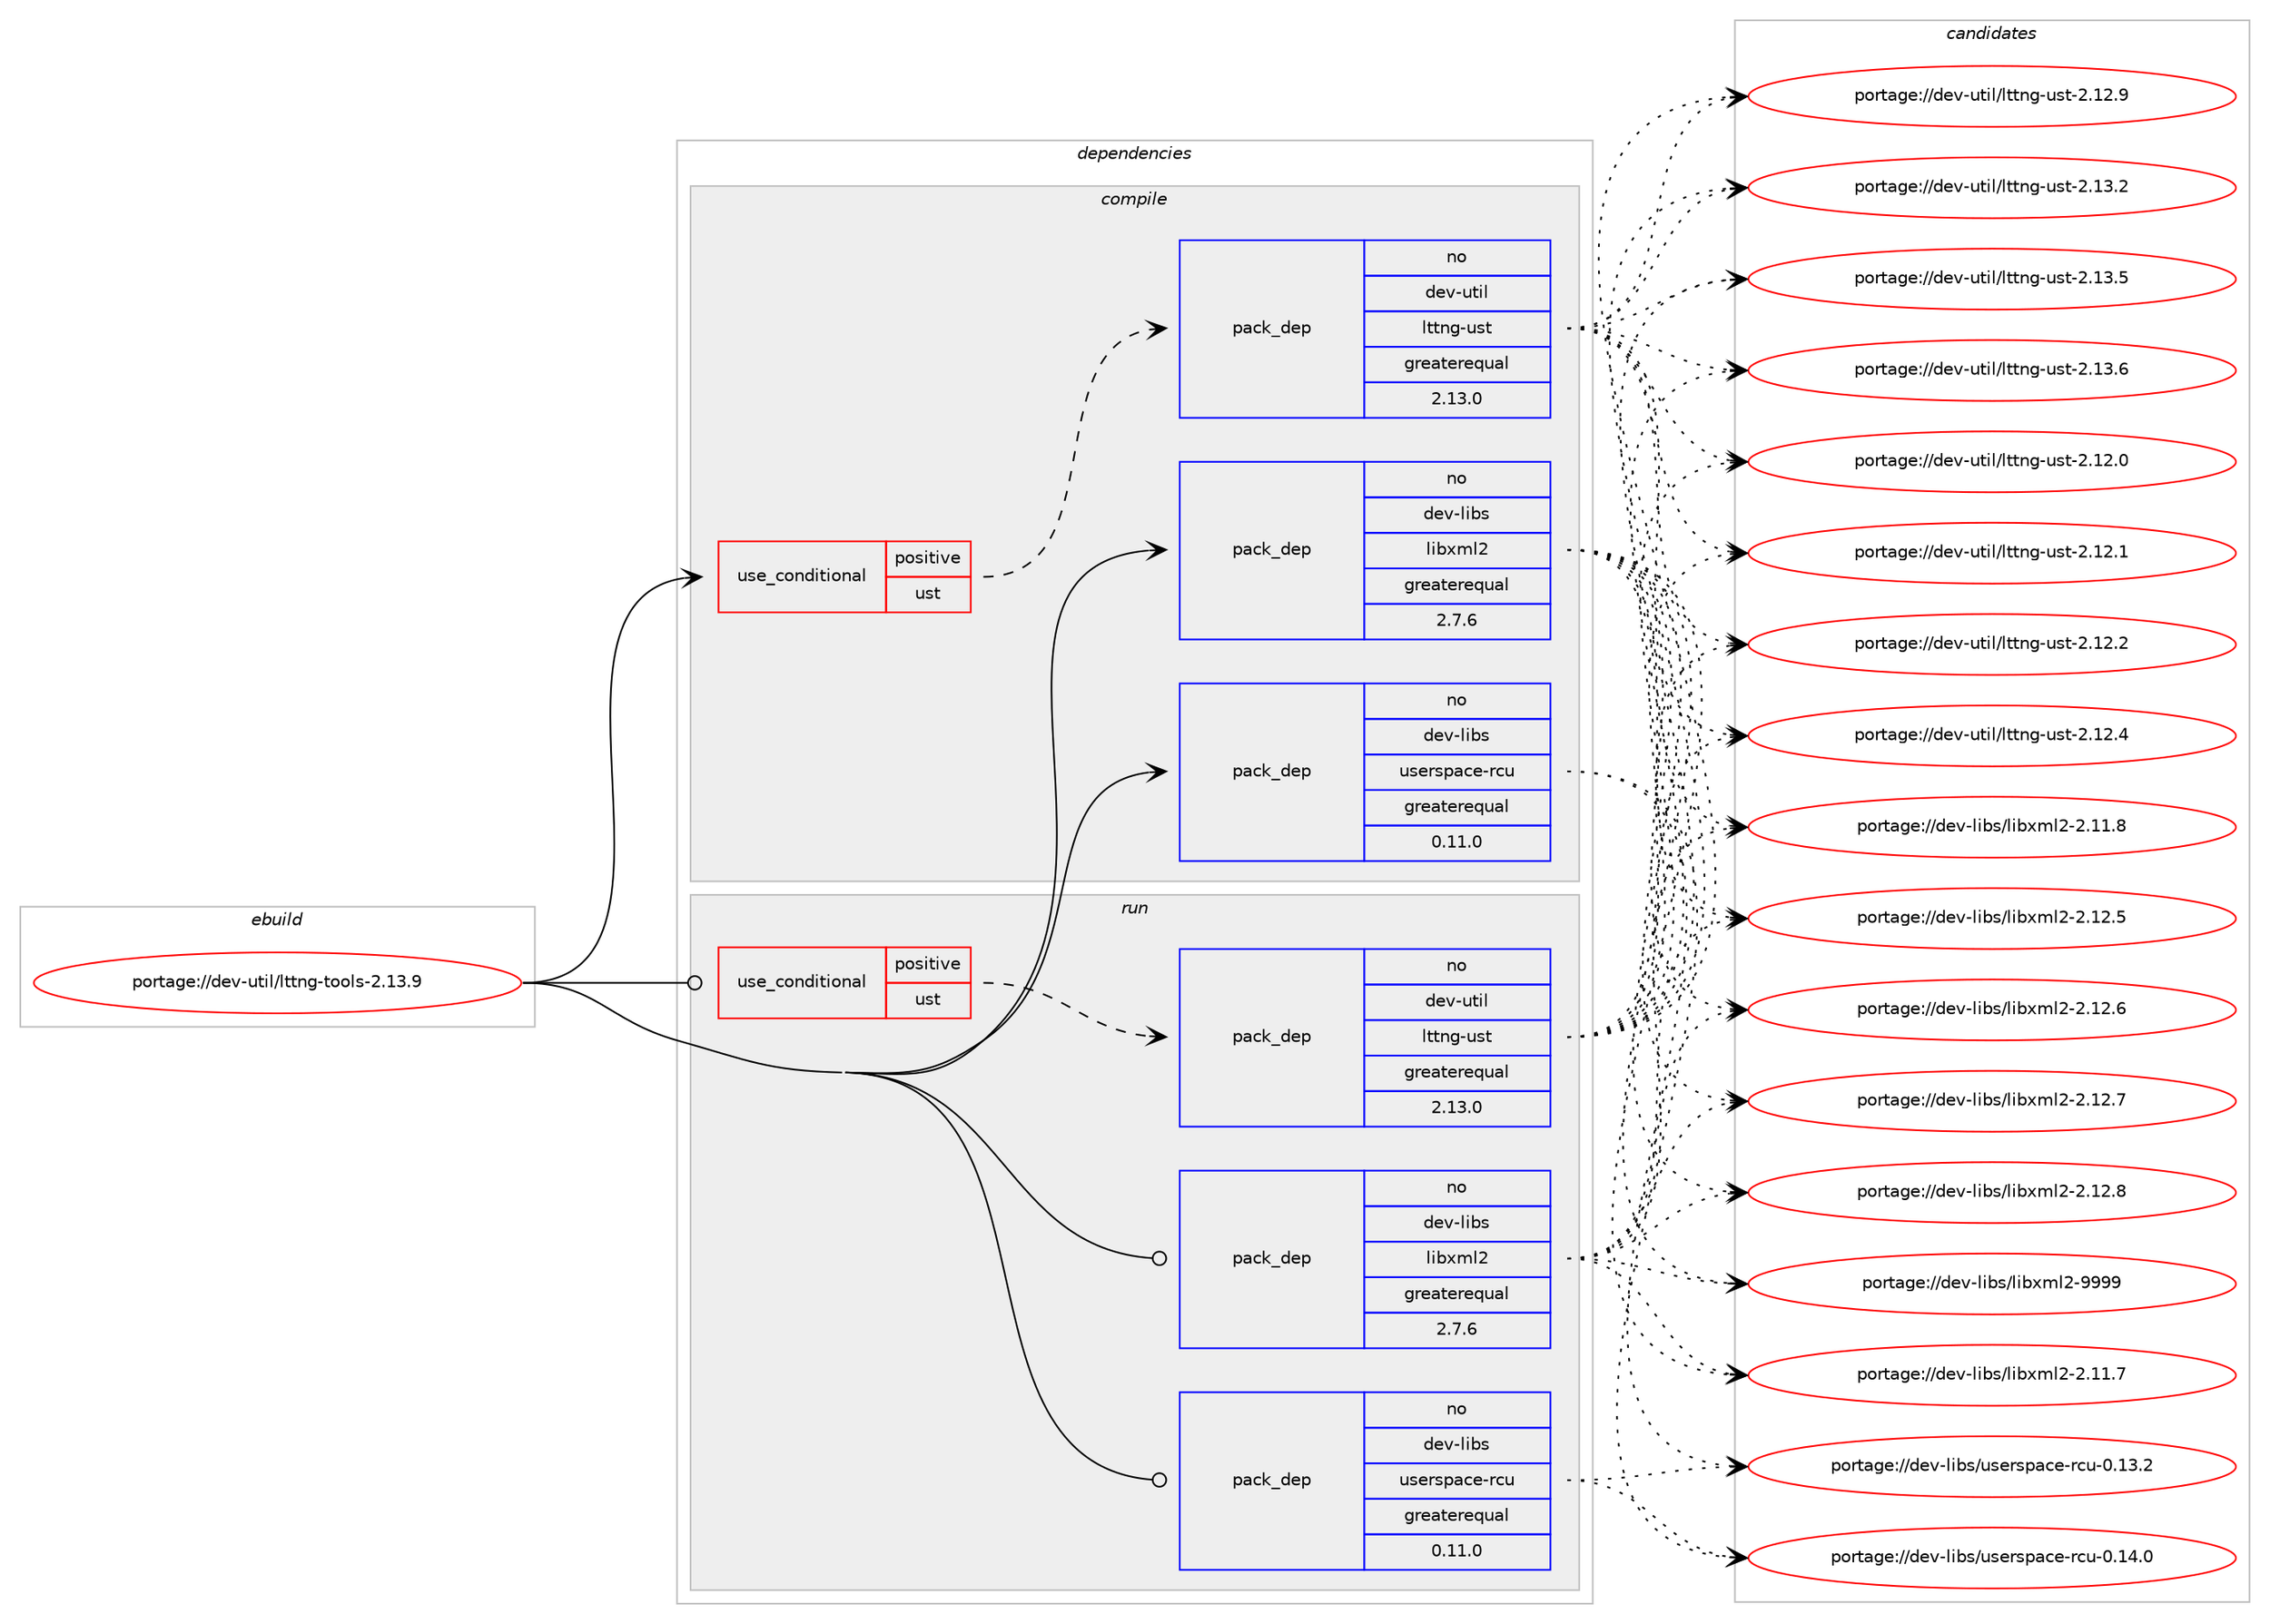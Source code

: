 digraph prolog {

# *************
# Graph options
# *************

newrank=true;
concentrate=true;
compound=true;
graph [rankdir=LR,fontname=Helvetica,fontsize=10,ranksep=1.5];#, ranksep=2.5, nodesep=0.2];
edge  [arrowhead=vee];
node  [fontname=Helvetica,fontsize=10];

# **********
# The ebuild
# **********

subgraph cluster_leftcol {
color=gray;
rank=same;
label=<<i>ebuild</i>>;
id [label="portage://dev-util/lttng-tools-2.13.9", color=red, width=4, href="../dev-util/lttng-tools-2.13.9.svg"];
}

# ****************
# The dependencies
# ****************

subgraph cluster_midcol {
color=gray;
label=<<i>dependencies</i>>;
subgraph cluster_compile {
fillcolor="#eeeeee";
style=filled;
label=<<i>compile</i>>;
subgraph cond59493 {
dependency110796 [label=<<TABLE BORDER="0" CELLBORDER="1" CELLSPACING="0" CELLPADDING="4"><TR><TD ROWSPAN="3" CELLPADDING="10">use_conditional</TD></TR><TR><TD>positive</TD></TR><TR><TD>ust</TD></TR></TABLE>>, shape=none, color=red];
subgraph pack49889 {
dependency110797 [label=<<TABLE BORDER="0" CELLBORDER="1" CELLSPACING="0" CELLPADDING="4" WIDTH="220"><TR><TD ROWSPAN="6" CELLPADDING="30">pack_dep</TD></TR><TR><TD WIDTH="110">no</TD></TR><TR><TD>dev-util</TD></TR><TR><TD>lttng-ust</TD></TR><TR><TD>greaterequal</TD></TR><TR><TD>2.13.0</TD></TR></TABLE>>, shape=none, color=blue];
}
dependency110796:e -> dependency110797:w [weight=20,style="dashed",arrowhead="vee"];
}
id:e -> dependency110796:w [weight=20,style="solid",arrowhead="vee"];
subgraph pack49890 {
dependency110798 [label=<<TABLE BORDER="0" CELLBORDER="1" CELLSPACING="0" CELLPADDING="4" WIDTH="220"><TR><TD ROWSPAN="6" CELLPADDING="30">pack_dep</TD></TR><TR><TD WIDTH="110">no</TD></TR><TR><TD>dev-libs</TD></TR><TR><TD>libxml2</TD></TR><TR><TD>greaterequal</TD></TR><TR><TD>2.7.6</TD></TR></TABLE>>, shape=none, color=blue];
}
id:e -> dependency110798:w [weight=20,style="solid",arrowhead="vee"];
# *** BEGIN UNKNOWN DEPENDENCY TYPE (TODO) ***
# id -> package_dependency(portage://dev-util/lttng-tools-2.13.9,install,no,dev-libs,popt,none,[,,],[],[])
# *** END UNKNOWN DEPENDENCY TYPE (TODO) ***

subgraph pack49891 {
dependency110799 [label=<<TABLE BORDER="0" CELLBORDER="1" CELLSPACING="0" CELLPADDING="4" WIDTH="220"><TR><TD ROWSPAN="6" CELLPADDING="30">pack_dep</TD></TR><TR><TD WIDTH="110">no</TD></TR><TR><TD>dev-libs</TD></TR><TR><TD>userspace-rcu</TD></TR><TR><TD>greaterequal</TD></TR><TR><TD>0.11.0</TD></TR></TABLE>>, shape=none, color=blue];
}
id:e -> dependency110799:w [weight=20,style="solid",arrowhead="vee"];
}
subgraph cluster_compileandrun {
fillcolor="#eeeeee";
style=filled;
label=<<i>compile and run</i>>;
}
subgraph cluster_run {
fillcolor="#eeeeee";
style=filled;
label=<<i>run</i>>;
subgraph cond59494 {
dependency110800 [label=<<TABLE BORDER="0" CELLBORDER="1" CELLSPACING="0" CELLPADDING="4"><TR><TD ROWSPAN="3" CELLPADDING="10">use_conditional</TD></TR><TR><TD>positive</TD></TR><TR><TD>ust</TD></TR></TABLE>>, shape=none, color=red];
subgraph pack49892 {
dependency110801 [label=<<TABLE BORDER="0" CELLBORDER="1" CELLSPACING="0" CELLPADDING="4" WIDTH="220"><TR><TD ROWSPAN="6" CELLPADDING="30">pack_dep</TD></TR><TR><TD WIDTH="110">no</TD></TR><TR><TD>dev-util</TD></TR><TR><TD>lttng-ust</TD></TR><TR><TD>greaterequal</TD></TR><TR><TD>2.13.0</TD></TR></TABLE>>, shape=none, color=blue];
}
dependency110800:e -> dependency110801:w [weight=20,style="dashed",arrowhead="vee"];
}
id:e -> dependency110800:w [weight=20,style="solid",arrowhead="odot"];
subgraph pack49893 {
dependency110802 [label=<<TABLE BORDER="0" CELLBORDER="1" CELLSPACING="0" CELLPADDING="4" WIDTH="220"><TR><TD ROWSPAN="6" CELLPADDING="30">pack_dep</TD></TR><TR><TD WIDTH="110">no</TD></TR><TR><TD>dev-libs</TD></TR><TR><TD>libxml2</TD></TR><TR><TD>greaterequal</TD></TR><TR><TD>2.7.6</TD></TR></TABLE>>, shape=none, color=blue];
}
id:e -> dependency110802:w [weight=20,style="solid",arrowhead="odot"];
# *** BEGIN UNKNOWN DEPENDENCY TYPE (TODO) ***
# id -> package_dependency(portage://dev-util/lttng-tools-2.13.9,run,no,dev-libs,popt,none,[,,],[],[])
# *** END UNKNOWN DEPENDENCY TYPE (TODO) ***

subgraph pack49894 {
dependency110803 [label=<<TABLE BORDER="0" CELLBORDER="1" CELLSPACING="0" CELLPADDING="4" WIDTH="220"><TR><TD ROWSPAN="6" CELLPADDING="30">pack_dep</TD></TR><TR><TD WIDTH="110">no</TD></TR><TR><TD>dev-libs</TD></TR><TR><TD>userspace-rcu</TD></TR><TR><TD>greaterequal</TD></TR><TR><TD>0.11.0</TD></TR></TABLE>>, shape=none, color=blue];
}
id:e -> dependency110803:w [weight=20,style="solid",arrowhead="odot"];
}
}

# **************
# The candidates
# **************

subgraph cluster_choices {
rank=same;
color=gray;
label=<<i>candidates</i>>;

subgraph choice49889 {
color=black;
nodesep=1;
choice10010111845117116105108471081161161101034511711511645504649504648 [label="portage://dev-util/lttng-ust-2.12.0", color=red, width=4,href="../dev-util/lttng-ust-2.12.0.svg"];
choice10010111845117116105108471081161161101034511711511645504649504649 [label="portage://dev-util/lttng-ust-2.12.1", color=red, width=4,href="../dev-util/lttng-ust-2.12.1.svg"];
choice10010111845117116105108471081161161101034511711511645504649504650 [label="portage://dev-util/lttng-ust-2.12.2", color=red, width=4,href="../dev-util/lttng-ust-2.12.2.svg"];
choice10010111845117116105108471081161161101034511711511645504649504652 [label="portage://dev-util/lttng-ust-2.12.4", color=red, width=4,href="../dev-util/lttng-ust-2.12.4.svg"];
choice10010111845117116105108471081161161101034511711511645504649504657 [label="portage://dev-util/lttng-ust-2.12.9", color=red, width=4,href="../dev-util/lttng-ust-2.12.9.svg"];
choice10010111845117116105108471081161161101034511711511645504649514650 [label="portage://dev-util/lttng-ust-2.13.2", color=red, width=4,href="../dev-util/lttng-ust-2.13.2.svg"];
choice10010111845117116105108471081161161101034511711511645504649514653 [label="portage://dev-util/lttng-ust-2.13.5", color=red, width=4,href="../dev-util/lttng-ust-2.13.5.svg"];
choice10010111845117116105108471081161161101034511711511645504649514654 [label="portage://dev-util/lttng-ust-2.13.6", color=red, width=4,href="../dev-util/lttng-ust-2.13.6.svg"];
dependency110797:e -> choice10010111845117116105108471081161161101034511711511645504649504648:w [style=dotted,weight="100"];
dependency110797:e -> choice10010111845117116105108471081161161101034511711511645504649504649:w [style=dotted,weight="100"];
dependency110797:e -> choice10010111845117116105108471081161161101034511711511645504649504650:w [style=dotted,weight="100"];
dependency110797:e -> choice10010111845117116105108471081161161101034511711511645504649504652:w [style=dotted,weight="100"];
dependency110797:e -> choice10010111845117116105108471081161161101034511711511645504649504657:w [style=dotted,weight="100"];
dependency110797:e -> choice10010111845117116105108471081161161101034511711511645504649514650:w [style=dotted,weight="100"];
dependency110797:e -> choice10010111845117116105108471081161161101034511711511645504649514653:w [style=dotted,weight="100"];
dependency110797:e -> choice10010111845117116105108471081161161101034511711511645504649514654:w [style=dotted,weight="100"];
}
subgraph choice49890 {
color=black;
nodesep=1;
choice100101118451081059811547108105981201091085045504649494655 [label="portage://dev-libs/libxml2-2.11.7", color=red, width=4,href="../dev-libs/libxml2-2.11.7.svg"];
choice100101118451081059811547108105981201091085045504649494656 [label="portage://dev-libs/libxml2-2.11.8", color=red, width=4,href="../dev-libs/libxml2-2.11.8.svg"];
choice100101118451081059811547108105981201091085045504649504653 [label="portage://dev-libs/libxml2-2.12.5", color=red, width=4,href="../dev-libs/libxml2-2.12.5.svg"];
choice100101118451081059811547108105981201091085045504649504654 [label="portage://dev-libs/libxml2-2.12.6", color=red, width=4,href="../dev-libs/libxml2-2.12.6.svg"];
choice100101118451081059811547108105981201091085045504649504655 [label="portage://dev-libs/libxml2-2.12.7", color=red, width=4,href="../dev-libs/libxml2-2.12.7.svg"];
choice100101118451081059811547108105981201091085045504649504656 [label="portage://dev-libs/libxml2-2.12.8", color=red, width=4,href="../dev-libs/libxml2-2.12.8.svg"];
choice10010111845108105981154710810598120109108504557575757 [label="portage://dev-libs/libxml2-9999", color=red, width=4,href="../dev-libs/libxml2-9999.svg"];
dependency110798:e -> choice100101118451081059811547108105981201091085045504649494655:w [style=dotted,weight="100"];
dependency110798:e -> choice100101118451081059811547108105981201091085045504649494656:w [style=dotted,weight="100"];
dependency110798:e -> choice100101118451081059811547108105981201091085045504649504653:w [style=dotted,weight="100"];
dependency110798:e -> choice100101118451081059811547108105981201091085045504649504654:w [style=dotted,weight="100"];
dependency110798:e -> choice100101118451081059811547108105981201091085045504649504655:w [style=dotted,weight="100"];
dependency110798:e -> choice100101118451081059811547108105981201091085045504649504656:w [style=dotted,weight="100"];
dependency110798:e -> choice10010111845108105981154710810598120109108504557575757:w [style=dotted,weight="100"];
}
subgraph choice49891 {
color=black;
nodesep=1;
choice1001011184510810598115471171151011141151129799101451149911745484649514650 [label="portage://dev-libs/userspace-rcu-0.13.2", color=red, width=4,href="../dev-libs/userspace-rcu-0.13.2.svg"];
choice1001011184510810598115471171151011141151129799101451149911745484649524648 [label="portage://dev-libs/userspace-rcu-0.14.0", color=red, width=4,href="../dev-libs/userspace-rcu-0.14.0.svg"];
dependency110799:e -> choice1001011184510810598115471171151011141151129799101451149911745484649514650:w [style=dotted,weight="100"];
dependency110799:e -> choice1001011184510810598115471171151011141151129799101451149911745484649524648:w [style=dotted,weight="100"];
}
subgraph choice49892 {
color=black;
nodesep=1;
choice10010111845117116105108471081161161101034511711511645504649504648 [label="portage://dev-util/lttng-ust-2.12.0", color=red, width=4,href="../dev-util/lttng-ust-2.12.0.svg"];
choice10010111845117116105108471081161161101034511711511645504649504649 [label="portage://dev-util/lttng-ust-2.12.1", color=red, width=4,href="../dev-util/lttng-ust-2.12.1.svg"];
choice10010111845117116105108471081161161101034511711511645504649504650 [label="portage://dev-util/lttng-ust-2.12.2", color=red, width=4,href="../dev-util/lttng-ust-2.12.2.svg"];
choice10010111845117116105108471081161161101034511711511645504649504652 [label="portage://dev-util/lttng-ust-2.12.4", color=red, width=4,href="../dev-util/lttng-ust-2.12.4.svg"];
choice10010111845117116105108471081161161101034511711511645504649504657 [label="portage://dev-util/lttng-ust-2.12.9", color=red, width=4,href="../dev-util/lttng-ust-2.12.9.svg"];
choice10010111845117116105108471081161161101034511711511645504649514650 [label="portage://dev-util/lttng-ust-2.13.2", color=red, width=4,href="../dev-util/lttng-ust-2.13.2.svg"];
choice10010111845117116105108471081161161101034511711511645504649514653 [label="portage://dev-util/lttng-ust-2.13.5", color=red, width=4,href="../dev-util/lttng-ust-2.13.5.svg"];
choice10010111845117116105108471081161161101034511711511645504649514654 [label="portage://dev-util/lttng-ust-2.13.6", color=red, width=4,href="../dev-util/lttng-ust-2.13.6.svg"];
dependency110801:e -> choice10010111845117116105108471081161161101034511711511645504649504648:w [style=dotted,weight="100"];
dependency110801:e -> choice10010111845117116105108471081161161101034511711511645504649504649:w [style=dotted,weight="100"];
dependency110801:e -> choice10010111845117116105108471081161161101034511711511645504649504650:w [style=dotted,weight="100"];
dependency110801:e -> choice10010111845117116105108471081161161101034511711511645504649504652:w [style=dotted,weight="100"];
dependency110801:e -> choice10010111845117116105108471081161161101034511711511645504649504657:w [style=dotted,weight="100"];
dependency110801:e -> choice10010111845117116105108471081161161101034511711511645504649514650:w [style=dotted,weight="100"];
dependency110801:e -> choice10010111845117116105108471081161161101034511711511645504649514653:w [style=dotted,weight="100"];
dependency110801:e -> choice10010111845117116105108471081161161101034511711511645504649514654:w [style=dotted,weight="100"];
}
subgraph choice49893 {
color=black;
nodesep=1;
choice100101118451081059811547108105981201091085045504649494655 [label="portage://dev-libs/libxml2-2.11.7", color=red, width=4,href="../dev-libs/libxml2-2.11.7.svg"];
choice100101118451081059811547108105981201091085045504649494656 [label="portage://dev-libs/libxml2-2.11.8", color=red, width=4,href="../dev-libs/libxml2-2.11.8.svg"];
choice100101118451081059811547108105981201091085045504649504653 [label="portage://dev-libs/libxml2-2.12.5", color=red, width=4,href="../dev-libs/libxml2-2.12.5.svg"];
choice100101118451081059811547108105981201091085045504649504654 [label="portage://dev-libs/libxml2-2.12.6", color=red, width=4,href="../dev-libs/libxml2-2.12.6.svg"];
choice100101118451081059811547108105981201091085045504649504655 [label="portage://dev-libs/libxml2-2.12.7", color=red, width=4,href="../dev-libs/libxml2-2.12.7.svg"];
choice100101118451081059811547108105981201091085045504649504656 [label="portage://dev-libs/libxml2-2.12.8", color=red, width=4,href="../dev-libs/libxml2-2.12.8.svg"];
choice10010111845108105981154710810598120109108504557575757 [label="portage://dev-libs/libxml2-9999", color=red, width=4,href="../dev-libs/libxml2-9999.svg"];
dependency110802:e -> choice100101118451081059811547108105981201091085045504649494655:w [style=dotted,weight="100"];
dependency110802:e -> choice100101118451081059811547108105981201091085045504649494656:w [style=dotted,weight="100"];
dependency110802:e -> choice100101118451081059811547108105981201091085045504649504653:w [style=dotted,weight="100"];
dependency110802:e -> choice100101118451081059811547108105981201091085045504649504654:w [style=dotted,weight="100"];
dependency110802:e -> choice100101118451081059811547108105981201091085045504649504655:w [style=dotted,weight="100"];
dependency110802:e -> choice100101118451081059811547108105981201091085045504649504656:w [style=dotted,weight="100"];
dependency110802:e -> choice10010111845108105981154710810598120109108504557575757:w [style=dotted,weight="100"];
}
subgraph choice49894 {
color=black;
nodesep=1;
choice1001011184510810598115471171151011141151129799101451149911745484649514650 [label="portage://dev-libs/userspace-rcu-0.13.2", color=red, width=4,href="../dev-libs/userspace-rcu-0.13.2.svg"];
choice1001011184510810598115471171151011141151129799101451149911745484649524648 [label="portage://dev-libs/userspace-rcu-0.14.0", color=red, width=4,href="../dev-libs/userspace-rcu-0.14.0.svg"];
dependency110803:e -> choice1001011184510810598115471171151011141151129799101451149911745484649514650:w [style=dotted,weight="100"];
dependency110803:e -> choice1001011184510810598115471171151011141151129799101451149911745484649524648:w [style=dotted,weight="100"];
}
}

}
